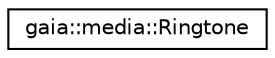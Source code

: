 digraph G
{
  edge [fontname="Helvetica",fontsize="10",labelfontname="Helvetica",labelfontsize="10"];
  node [fontname="Helvetica",fontsize="10",shape=record];
  rankdir=LR;
  Node1 [label="gaia::media::Ringtone",height=0.2,width=0.4,color="black", fillcolor="white", style="filled",URL="$dd/d69/classgaia_1_1media_1_1_ringtone.html",tooltip="Ringtone provides a quick method for playing a ringtone, notification, or other similar types of soun..."];
}
